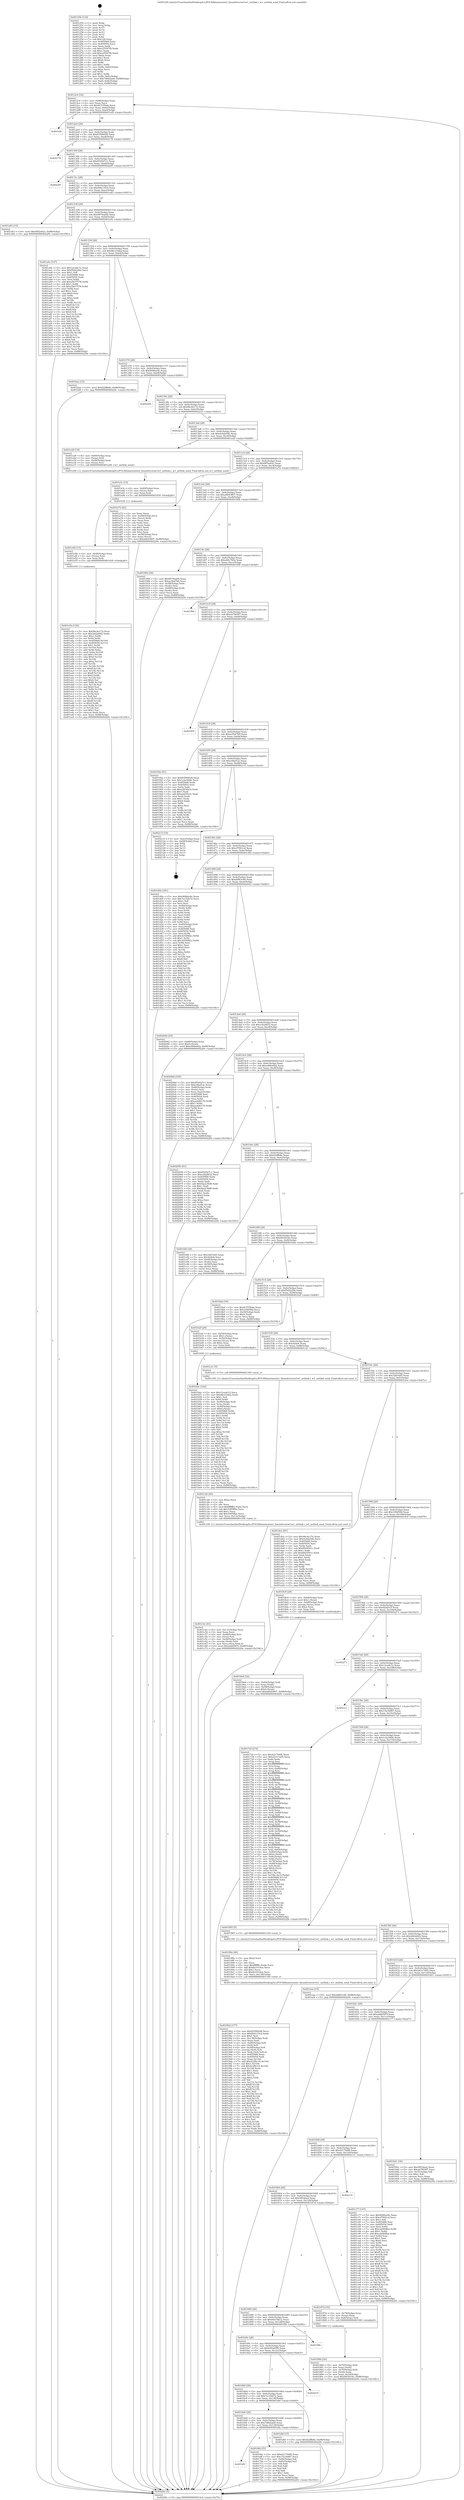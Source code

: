 digraph "0x401250" {
  label = "0x401250 (/mnt/c/Users/mathe/Desktop/tcc/POCII/binaries/extr_linuxdriversw1w1_netlink.c_w1_netlink_send_Final-ollvm.out::main(0))"
  labelloc = "t"
  node[shape=record]

  Entry [label="",width=0.3,height=0.3,shape=circle,fillcolor=black,style=filled]
  "0x4012c4" [label="{
     0x4012c4 [32]\l
     | [instrs]\l
     &nbsp;&nbsp;0x4012c4 \<+6\>: mov -0x88(%rbp),%eax\l
     &nbsp;&nbsp;0x4012ca \<+2\>: mov %eax,%ecx\l
     &nbsp;&nbsp;0x4012cc \<+6\>: sub $0x81535bda,%ecx\l
     &nbsp;&nbsp;0x4012d2 \<+6\>: mov %eax,-0x9c(%rbp)\l
     &nbsp;&nbsp;0x4012d8 \<+6\>: mov %ecx,-0xa0(%rbp)\l
     &nbsp;&nbsp;0x4012de \<+6\>: je 0000000000401ef9 \<main+0xca9\>\l
  }"]
  "0x401ef9" [label="{
     0x401ef9\l
  }", style=dashed]
  "0x4012e4" [label="{
     0x4012e4 [28]\l
     | [instrs]\l
     &nbsp;&nbsp;0x4012e4 \<+5\>: jmp 00000000004012e9 \<main+0x99\>\l
     &nbsp;&nbsp;0x4012e9 \<+6\>: mov -0x9c(%rbp),%eax\l
     &nbsp;&nbsp;0x4012ef \<+5\>: sub $0x83590028,%eax\l
     &nbsp;&nbsp;0x4012f4 \<+6\>: mov %eax,-0xa4(%rbp)\l
     &nbsp;&nbsp;0x4012fa \<+6\>: je 0000000000402176 \<main+0xf26\>\l
  }"]
  Exit [label="",width=0.3,height=0.3,shape=circle,fillcolor=black,style=filled,peripheries=2]
  "0x402176" [label="{
     0x402176\l
  }", style=dashed]
  "0x401300" [label="{
     0x401300 [28]\l
     | [instrs]\l
     &nbsp;&nbsp;0x401300 \<+5\>: jmp 0000000000401305 \<main+0xb5\>\l
     &nbsp;&nbsp;0x401305 \<+6\>: mov -0x9c(%rbp),%eax\l
     &nbsp;&nbsp;0x40130b \<+5\>: sub $0x852927c1,%eax\l
     &nbsp;&nbsp;0x401310 \<+6\>: mov %eax,-0xa8(%rbp)\l
     &nbsp;&nbsp;0x401316 \<+6\>: je 0000000000402287 \<main+0x1037\>\l
  }"]
  "0x401e5a" [label="{
     0x401e5a [144]\l
     | [instrs]\l
     &nbsp;&nbsp;0x401e5a \<+5\>: mov $0x9bc4e17e,%ecx\l
     &nbsp;&nbsp;0x401e5f \<+5\>: mov $0x20d2d4f2,%edx\l
     &nbsp;&nbsp;0x401e64 \<+3\>: mov $0x1,%r8b\l
     &nbsp;&nbsp;0x401e67 \<+3\>: xor %r9d,%r9d\l
     &nbsp;&nbsp;0x401e6a \<+8\>: mov 0x405068,%r10d\l
     &nbsp;&nbsp;0x401e72 \<+8\>: mov 0x405054,%r11d\l
     &nbsp;&nbsp;0x401e7a \<+4\>: sub $0x1,%r9d\l
     &nbsp;&nbsp;0x401e7e \<+3\>: mov %r10d,%ebx\l
     &nbsp;&nbsp;0x401e81 \<+3\>: add %r9d,%ebx\l
     &nbsp;&nbsp;0x401e84 \<+4\>: imul %ebx,%r10d\l
     &nbsp;&nbsp;0x401e88 \<+4\>: and $0x1,%r10d\l
     &nbsp;&nbsp;0x401e8c \<+4\>: cmp $0x0,%r10d\l
     &nbsp;&nbsp;0x401e90 \<+4\>: sete %r14b\l
     &nbsp;&nbsp;0x401e94 \<+4\>: cmp $0xa,%r11d\l
     &nbsp;&nbsp;0x401e98 \<+4\>: setl %r15b\l
     &nbsp;&nbsp;0x401e9c \<+3\>: mov %r14b,%r12b\l
     &nbsp;&nbsp;0x401e9f \<+4\>: xor $0xff,%r12b\l
     &nbsp;&nbsp;0x401ea3 \<+3\>: mov %r15b,%r13b\l
     &nbsp;&nbsp;0x401ea6 \<+4\>: xor $0xff,%r13b\l
     &nbsp;&nbsp;0x401eaa \<+4\>: xor $0x0,%r8b\l
     &nbsp;&nbsp;0x401eae \<+3\>: mov %r12b,%al\l
     &nbsp;&nbsp;0x401eb1 \<+2\>: and $0x0,%al\l
     &nbsp;&nbsp;0x401eb3 \<+3\>: and %r8b,%r14b\l
     &nbsp;&nbsp;0x401eb6 \<+3\>: mov %r13b,%sil\l
     &nbsp;&nbsp;0x401eb9 \<+4\>: and $0x0,%sil\l
     &nbsp;&nbsp;0x401ebd \<+3\>: and %r8b,%r15b\l
     &nbsp;&nbsp;0x401ec0 \<+3\>: or %r14b,%al\l
     &nbsp;&nbsp;0x401ec3 \<+3\>: or %r15b,%sil\l
     &nbsp;&nbsp;0x401ec6 \<+3\>: xor %sil,%al\l
     &nbsp;&nbsp;0x401ec9 \<+3\>: or %r13b,%r12b\l
     &nbsp;&nbsp;0x401ecc \<+4\>: xor $0xff,%r12b\l
     &nbsp;&nbsp;0x401ed0 \<+4\>: or $0x0,%r8b\l
     &nbsp;&nbsp;0x401ed4 \<+3\>: and %r8b,%r12b\l
     &nbsp;&nbsp;0x401ed7 \<+3\>: or %r12b,%al\l
     &nbsp;&nbsp;0x401eda \<+2\>: test $0x1,%al\l
     &nbsp;&nbsp;0x401edc \<+3\>: cmovne %edx,%ecx\l
     &nbsp;&nbsp;0x401edf \<+6\>: mov %ecx,-0x88(%rbp)\l
     &nbsp;&nbsp;0x401ee5 \<+5\>: jmp 000000000040229c \<main+0x104c\>\l
  }"]
  "0x402287" [label="{
     0x402287\l
  }", style=dashed]
  "0x40131c" [label="{
     0x40131c [28]\l
     | [instrs]\l
     &nbsp;&nbsp;0x40131c \<+5\>: jmp 0000000000401321 \<main+0xd1\>\l
     &nbsp;&nbsp;0x401321 \<+6\>: mov -0x9c(%rbp),%eax\l
     &nbsp;&nbsp;0x401327 \<+5\>: sub $0x894135cd,%eax\l
     &nbsp;&nbsp;0x40132c \<+6\>: mov %eax,-0xac(%rbp)\l
     &nbsp;&nbsp;0x401332 \<+6\>: je 0000000000401a63 \<main+0x813\>\l
  }"]
  "0x401e4b" [label="{
     0x401e4b [15]\l
     | [instrs]\l
     &nbsp;&nbsp;0x401e4b \<+4\>: mov -0x48(%rbp),%rax\l
     &nbsp;&nbsp;0x401e4f \<+3\>: mov (%rax),%rax\l
     &nbsp;&nbsp;0x401e52 \<+3\>: mov %rax,%rdi\l
     &nbsp;&nbsp;0x401e55 \<+5\>: call 0000000000401030 \<free@plt\>\l
     | [calls]\l
     &nbsp;&nbsp;0x401030 \{1\} (unknown)\l
  }"]
  "0x401a63" [label="{
     0x401a63 [15]\l
     | [instrs]\l
     &nbsp;&nbsp;0x401a63 \<+10\>: movl $0x9f52e62c,-0x88(%rbp)\l
     &nbsp;&nbsp;0x401a6d \<+5\>: jmp 000000000040229c \<main+0x104c\>\l
  }"]
  "0x401338" [label="{
     0x401338 [28]\l
     | [instrs]\l
     &nbsp;&nbsp;0x401338 \<+5\>: jmp 000000000040133d \<main+0xed\>\l
     &nbsp;&nbsp;0x40133d \<+6\>: mov -0x9c(%rbp),%eax\l
     &nbsp;&nbsp;0x401343 \<+5\>: sub $0x8970aa06,%eax\l
     &nbsp;&nbsp;0x401348 \<+6\>: mov %eax,-0xb0(%rbp)\l
     &nbsp;&nbsp;0x40134e \<+6\>: je 0000000000401a9c \<main+0x84c\>\l
  }"]
  "0x401e3c" [label="{
     0x401e3c [15]\l
     | [instrs]\l
     &nbsp;&nbsp;0x401e3c \<+4\>: mov -0x60(%rbp),%rax\l
     &nbsp;&nbsp;0x401e40 \<+3\>: mov (%rax),%rax\l
     &nbsp;&nbsp;0x401e43 \<+3\>: mov %rax,%rdi\l
     &nbsp;&nbsp;0x401e46 \<+5\>: call 0000000000401030 \<free@plt\>\l
     | [calls]\l
     &nbsp;&nbsp;0x401030 \{1\} (unknown)\l
  }"]
  "0x401a9c" [label="{
     0x401a9c [147]\l
     | [instrs]\l
     &nbsp;&nbsp;0x401a9c \<+5\>: mov $0x12cedc12,%eax\l
     &nbsp;&nbsp;0x401aa1 \<+5\>: mov $0xf5d2229e,%ecx\l
     &nbsp;&nbsp;0x401aa6 \<+2\>: mov $0x1,%dl\l
     &nbsp;&nbsp;0x401aa8 \<+7\>: mov 0x405068,%esi\l
     &nbsp;&nbsp;0x401aaf \<+7\>: mov 0x405054,%edi\l
     &nbsp;&nbsp;0x401ab6 \<+3\>: mov %esi,%r8d\l
     &nbsp;&nbsp;0x401ab9 \<+7\>: add $0xa5b37578,%r8d\l
     &nbsp;&nbsp;0x401ac0 \<+4\>: sub $0x1,%r8d\l
     &nbsp;&nbsp;0x401ac4 \<+7\>: sub $0xa5b37578,%r8d\l
     &nbsp;&nbsp;0x401acb \<+4\>: imul %r8d,%esi\l
     &nbsp;&nbsp;0x401acf \<+3\>: and $0x1,%esi\l
     &nbsp;&nbsp;0x401ad2 \<+3\>: cmp $0x0,%esi\l
     &nbsp;&nbsp;0x401ad5 \<+4\>: sete %r9b\l
     &nbsp;&nbsp;0x401ad9 \<+3\>: cmp $0xa,%edi\l
     &nbsp;&nbsp;0x401adc \<+4\>: setl %r10b\l
     &nbsp;&nbsp;0x401ae0 \<+3\>: mov %r9b,%r11b\l
     &nbsp;&nbsp;0x401ae3 \<+4\>: xor $0xff,%r11b\l
     &nbsp;&nbsp;0x401ae7 \<+3\>: mov %r10b,%bl\l
     &nbsp;&nbsp;0x401aea \<+3\>: xor $0xff,%bl\l
     &nbsp;&nbsp;0x401aed \<+3\>: xor $0x0,%dl\l
     &nbsp;&nbsp;0x401af0 \<+3\>: mov %r11b,%r14b\l
     &nbsp;&nbsp;0x401af3 \<+4\>: and $0x0,%r14b\l
     &nbsp;&nbsp;0x401af7 \<+3\>: and %dl,%r9b\l
     &nbsp;&nbsp;0x401afa \<+3\>: mov %bl,%r15b\l
     &nbsp;&nbsp;0x401afd \<+4\>: and $0x0,%r15b\l
     &nbsp;&nbsp;0x401b01 \<+3\>: and %dl,%r10b\l
     &nbsp;&nbsp;0x401b04 \<+3\>: or %r9b,%r14b\l
     &nbsp;&nbsp;0x401b07 \<+3\>: or %r10b,%r15b\l
     &nbsp;&nbsp;0x401b0a \<+3\>: xor %r15b,%r14b\l
     &nbsp;&nbsp;0x401b0d \<+3\>: or %bl,%r11b\l
     &nbsp;&nbsp;0x401b10 \<+4\>: xor $0xff,%r11b\l
     &nbsp;&nbsp;0x401b14 \<+3\>: or $0x0,%dl\l
     &nbsp;&nbsp;0x401b17 \<+3\>: and %dl,%r11b\l
     &nbsp;&nbsp;0x401b1a \<+3\>: or %r11b,%r14b\l
     &nbsp;&nbsp;0x401b1d \<+4\>: test $0x1,%r14b\l
     &nbsp;&nbsp;0x401b21 \<+3\>: cmovne %ecx,%eax\l
     &nbsp;&nbsp;0x401b24 \<+6\>: mov %eax,-0x88(%rbp)\l
     &nbsp;&nbsp;0x401b2a \<+5\>: jmp 000000000040229c \<main+0x104c\>\l
  }"]
  "0x401354" [label="{
     0x401354 [28]\l
     | [instrs]\l
     &nbsp;&nbsp;0x401354 \<+5\>: jmp 0000000000401359 \<main+0x109\>\l
     &nbsp;&nbsp;0x401359 \<+6\>: mov -0x9c(%rbp),%eax\l
     &nbsp;&nbsp;0x40135f \<+5\>: sub $0x8bc21bb2,%eax\l
     &nbsp;&nbsp;0x401364 \<+6\>: mov %eax,-0xb4(%rbp)\l
     &nbsp;&nbsp;0x40136a \<+6\>: je 0000000000401bee \<main+0x99e\>\l
  }"]
  "0x401c4e" [label="{
     0x401c4e [41]\l
     | [instrs]\l
     &nbsp;&nbsp;0x401c4e \<+6\>: mov -0x13c(%rbp),%ecx\l
     &nbsp;&nbsp;0x401c54 \<+3\>: imul %eax,%ecx\l
     &nbsp;&nbsp;0x401c57 \<+4\>: mov -0x48(%rbp),%rsi\l
     &nbsp;&nbsp;0x401c5b \<+3\>: mov (%rsi),%rsi\l
     &nbsp;&nbsp;0x401c5e \<+4\>: mov -0x40(%rbp),%rdi\l
     &nbsp;&nbsp;0x401c62 \<+3\>: movslq (%rdi),%rdi\l
     &nbsp;&nbsp;0x401c65 \<+3\>: mov %ecx,(%rsi,%rdi,4)\l
     &nbsp;&nbsp;0x401c68 \<+10\>: movl $0x2ddd587f,-0x88(%rbp)\l
     &nbsp;&nbsp;0x401c72 \<+5\>: jmp 000000000040229c \<main+0x104c\>\l
  }"]
  "0x401bee" [label="{
     0x401bee [15]\l
     | [instrs]\l
     &nbsp;&nbsp;0x401bee \<+10\>: movl $0xf22ffb8e,-0x88(%rbp)\l
     &nbsp;&nbsp;0x401bf8 \<+5\>: jmp 000000000040229c \<main+0x104c\>\l
  }"]
  "0x401370" [label="{
     0x401370 [28]\l
     | [instrs]\l
     &nbsp;&nbsp;0x401370 \<+5\>: jmp 0000000000401375 \<main+0x125\>\l
     &nbsp;&nbsp;0x401375 \<+6\>: mov -0x9c(%rbp),%eax\l
     &nbsp;&nbsp;0x40137b \<+5\>: sub $0x9096ac8c,%eax\l
     &nbsp;&nbsp;0x401380 \<+6\>: mov %eax,-0xb8(%rbp)\l
     &nbsp;&nbsp;0x401386 \<+6\>: je 0000000000402209 \<main+0xfb9\>\l
  }"]
  "0x401c26" [label="{
     0x401c26 [40]\l
     | [instrs]\l
     &nbsp;&nbsp;0x401c26 \<+5\>: mov $0x2,%ecx\l
     &nbsp;&nbsp;0x401c2b \<+1\>: cltd\l
     &nbsp;&nbsp;0x401c2c \<+2\>: idiv %ecx\l
     &nbsp;&nbsp;0x401c2e \<+6\>: imul $0xfffffffe,%edx,%ecx\l
     &nbsp;&nbsp;0x401c34 \<+6\>: sub $0x5385ff2e,%ecx\l
     &nbsp;&nbsp;0x401c3a \<+3\>: add $0x1,%ecx\l
     &nbsp;&nbsp;0x401c3d \<+6\>: add $0x5385ff2e,%ecx\l
     &nbsp;&nbsp;0x401c43 \<+6\>: mov %ecx,-0x13c(%rbp)\l
     &nbsp;&nbsp;0x401c49 \<+5\>: call 0000000000401160 \<next_i\>\l
     | [calls]\l
     &nbsp;&nbsp;0x401160 \{1\} (/mnt/c/Users/mathe/Desktop/tcc/POCII/binaries/extr_linuxdriversw1w1_netlink.c_w1_netlink_send_Final-ollvm.out::next_i)\l
  }"]
  "0x402209" [label="{
     0x402209\l
  }", style=dashed]
  "0x40138c" [label="{
     0x40138c [28]\l
     | [instrs]\l
     &nbsp;&nbsp;0x40138c \<+5\>: jmp 0000000000401391 \<main+0x141\>\l
     &nbsp;&nbsp;0x401391 \<+6\>: mov -0x9c(%rbp),%eax\l
     &nbsp;&nbsp;0x401397 \<+5\>: sub $0x9bc4e17e,%eax\l
     &nbsp;&nbsp;0x40139c \<+6\>: mov %eax,-0xbc(%rbp)\l
     &nbsp;&nbsp;0x4013a2 \<+6\>: je 0000000000402233 \<main+0xfe3\>\l
  }"]
  "0x401b4c" [label="{
     0x401b4c [162]\l
     | [instrs]\l
     &nbsp;&nbsp;0x401b4c \<+5\>: mov $0x12cedc12,%ecx\l
     &nbsp;&nbsp;0x401b51 \<+5\>: mov $0x8bc21bb2,%edx\l
     &nbsp;&nbsp;0x401b56 \<+3\>: mov $0x1,%sil\l
     &nbsp;&nbsp;0x401b59 \<+3\>: xor %r8d,%r8d\l
     &nbsp;&nbsp;0x401b5c \<+4\>: mov -0x48(%rbp),%rdi\l
     &nbsp;&nbsp;0x401b60 \<+3\>: mov %rax,(%rdi)\l
     &nbsp;&nbsp;0x401b63 \<+4\>: mov -0x40(%rbp),%rax\l
     &nbsp;&nbsp;0x401b67 \<+6\>: movl $0x0,(%rax)\l
     &nbsp;&nbsp;0x401b6d \<+8\>: mov 0x405068,%r9d\l
     &nbsp;&nbsp;0x401b75 \<+8\>: mov 0x405054,%r10d\l
     &nbsp;&nbsp;0x401b7d \<+4\>: sub $0x1,%r8d\l
     &nbsp;&nbsp;0x401b81 \<+3\>: mov %r9d,%r11d\l
     &nbsp;&nbsp;0x401b84 \<+3\>: add %r8d,%r11d\l
     &nbsp;&nbsp;0x401b87 \<+4\>: imul %r11d,%r9d\l
     &nbsp;&nbsp;0x401b8b \<+4\>: and $0x1,%r9d\l
     &nbsp;&nbsp;0x401b8f \<+4\>: cmp $0x0,%r9d\l
     &nbsp;&nbsp;0x401b93 \<+3\>: sete %bl\l
     &nbsp;&nbsp;0x401b96 \<+4\>: cmp $0xa,%r10d\l
     &nbsp;&nbsp;0x401b9a \<+4\>: setl %r14b\l
     &nbsp;&nbsp;0x401b9e \<+3\>: mov %bl,%r15b\l
     &nbsp;&nbsp;0x401ba1 \<+4\>: xor $0xff,%r15b\l
     &nbsp;&nbsp;0x401ba5 \<+3\>: mov %r14b,%r12b\l
     &nbsp;&nbsp;0x401ba8 \<+4\>: xor $0xff,%r12b\l
     &nbsp;&nbsp;0x401bac \<+4\>: xor $0x1,%sil\l
     &nbsp;&nbsp;0x401bb0 \<+3\>: mov %r15b,%r13b\l
     &nbsp;&nbsp;0x401bb3 \<+4\>: and $0xff,%r13b\l
     &nbsp;&nbsp;0x401bb7 \<+3\>: and %sil,%bl\l
     &nbsp;&nbsp;0x401bba \<+3\>: mov %r12b,%al\l
     &nbsp;&nbsp;0x401bbd \<+2\>: and $0xff,%al\l
     &nbsp;&nbsp;0x401bbf \<+3\>: and %sil,%r14b\l
     &nbsp;&nbsp;0x401bc2 \<+3\>: or %bl,%r13b\l
     &nbsp;&nbsp;0x401bc5 \<+3\>: or %r14b,%al\l
     &nbsp;&nbsp;0x401bc8 \<+3\>: xor %al,%r13b\l
     &nbsp;&nbsp;0x401bcb \<+3\>: or %r12b,%r15b\l
     &nbsp;&nbsp;0x401bce \<+4\>: xor $0xff,%r15b\l
     &nbsp;&nbsp;0x401bd2 \<+4\>: or $0x1,%sil\l
     &nbsp;&nbsp;0x401bd6 \<+3\>: and %sil,%r15b\l
     &nbsp;&nbsp;0x401bd9 \<+3\>: or %r15b,%r13b\l
     &nbsp;&nbsp;0x401bdc \<+4\>: test $0x1,%r13b\l
     &nbsp;&nbsp;0x401be0 \<+3\>: cmovne %edx,%ecx\l
     &nbsp;&nbsp;0x401be3 \<+6\>: mov %ecx,-0x88(%rbp)\l
     &nbsp;&nbsp;0x401be9 \<+5\>: jmp 000000000040229c \<main+0x104c\>\l
  }"]
  "0x402233" [label="{
     0x402233\l
  }", style=dashed]
  "0x4013a8" [label="{
     0x4013a8 [28]\l
     | [instrs]\l
     &nbsp;&nbsp;0x4013a8 \<+5\>: jmp 00000000004013ad \<main+0x15d\>\l
     &nbsp;&nbsp;0x4013ad \<+6\>: mov -0x9c(%rbp),%eax\l
     &nbsp;&nbsp;0x4013b3 \<+5\>: sub $0x9c0da54b,%eax\l
     &nbsp;&nbsp;0x4013b8 \<+6\>: mov %eax,-0xc0(%rbp)\l
     &nbsp;&nbsp;0x4013be \<+6\>: je 0000000000401e29 \<main+0xbd9\>\l
  }"]
  "0x4019b2" [label="{
     0x4019b2 [177]\l
     | [instrs]\l
     &nbsp;&nbsp;0x4019b2 \<+5\>: mov $0x83590028,%ecx\l
     &nbsp;&nbsp;0x4019b7 \<+5\>: mov $0x894135cd,%edx\l
     &nbsp;&nbsp;0x4019bc \<+3\>: mov $0x1,%sil\l
     &nbsp;&nbsp;0x4019bf \<+6\>: mov -0x138(%rbp),%edi\l
     &nbsp;&nbsp;0x4019c5 \<+3\>: imul %eax,%edi\l
     &nbsp;&nbsp;0x4019c8 \<+4\>: mov -0x60(%rbp),%r8\l
     &nbsp;&nbsp;0x4019cc \<+3\>: mov (%r8),%r8\l
     &nbsp;&nbsp;0x4019cf \<+4\>: mov -0x58(%rbp),%r9\l
     &nbsp;&nbsp;0x4019d3 \<+3\>: movslq (%r9),%r9\l
     &nbsp;&nbsp;0x4019d6 \<+4\>: mov %edi,(%r8,%r9,4)\l
     &nbsp;&nbsp;0x4019da \<+7\>: mov 0x405068,%eax\l
     &nbsp;&nbsp;0x4019e1 \<+7\>: mov 0x405054,%edi\l
     &nbsp;&nbsp;0x4019e8 \<+3\>: mov %eax,%r10d\l
     &nbsp;&nbsp;0x4019eb \<+7\>: add $0x4c2fbc19,%r10d\l
     &nbsp;&nbsp;0x4019f2 \<+4\>: sub $0x1,%r10d\l
     &nbsp;&nbsp;0x4019f6 \<+7\>: sub $0x4c2fbc19,%r10d\l
     &nbsp;&nbsp;0x4019fd \<+4\>: imul %r10d,%eax\l
     &nbsp;&nbsp;0x401a01 \<+3\>: and $0x1,%eax\l
     &nbsp;&nbsp;0x401a04 \<+3\>: cmp $0x0,%eax\l
     &nbsp;&nbsp;0x401a07 \<+4\>: sete %r11b\l
     &nbsp;&nbsp;0x401a0b \<+3\>: cmp $0xa,%edi\l
     &nbsp;&nbsp;0x401a0e \<+3\>: setl %bl\l
     &nbsp;&nbsp;0x401a11 \<+3\>: mov %r11b,%r14b\l
     &nbsp;&nbsp;0x401a14 \<+4\>: xor $0xff,%r14b\l
     &nbsp;&nbsp;0x401a18 \<+3\>: mov %bl,%r15b\l
     &nbsp;&nbsp;0x401a1b \<+4\>: xor $0xff,%r15b\l
     &nbsp;&nbsp;0x401a1f \<+4\>: xor $0x1,%sil\l
     &nbsp;&nbsp;0x401a23 \<+3\>: mov %r14b,%r12b\l
     &nbsp;&nbsp;0x401a26 \<+4\>: and $0xff,%r12b\l
     &nbsp;&nbsp;0x401a2a \<+3\>: and %sil,%r11b\l
     &nbsp;&nbsp;0x401a2d \<+3\>: mov %r15b,%r13b\l
     &nbsp;&nbsp;0x401a30 \<+4\>: and $0xff,%r13b\l
     &nbsp;&nbsp;0x401a34 \<+3\>: and %sil,%bl\l
     &nbsp;&nbsp;0x401a37 \<+3\>: or %r11b,%r12b\l
     &nbsp;&nbsp;0x401a3a \<+3\>: or %bl,%r13b\l
     &nbsp;&nbsp;0x401a3d \<+3\>: xor %r13b,%r12b\l
     &nbsp;&nbsp;0x401a40 \<+3\>: or %r15b,%r14b\l
     &nbsp;&nbsp;0x401a43 \<+4\>: xor $0xff,%r14b\l
     &nbsp;&nbsp;0x401a47 \<+4\>: or $0x1,%sil\l
     &nbsp;&nbsp;0x401a4b \<+3\>: and %sil,%r14b\l
     &nbsp;&nbsp;0x401a4e \<+3\>: or %r14b,%r12b\l
     &nbsp;&nbsp;0x401a51 \<+4\>: test $0x1,%r12b\l
     &nbsp;&nbsp;0x401a55 \<+3\>: cmovne %edx,%ecx\l
     &nbsp;&nbsp;0x401a58 \<+6\>: mov %ecx,-0x88(%rbp)\l
     &nbsp;&nbsp;0x401a5e \<+5\>: jmp 000000000040229c \<main+0x104c\>\l
  }"]
  "0x401e29" [label="{
     0x401e29 [19]\l
     | [instrs]\l
     &nbsp;&nbsp;0x401e29 \<+4\>: mov -0x60(%rbp),%rax\l
     &nbsp;&nbsp;0x401e2d \<+3\>: mov (%rax),%rdi\l
     &nbsp;&nbsp;0x401e30 \<+4\>: mov -0x48(%rbp),%rax\l
     &nbsp;&nbsp;0x401e34 \<+3\>: mov (%rax),%rsi\l
     &nbsp;&nbsp;0x401e37 \<+5\>: call 0000000000401240 \<w1_netlink_send\>\l
     | [calls]\l
     &nbsp;&nbsp;0x401240 \{1\} (/mnt/c/Users/mathe/Desktop/tcc/POCII/binaries/extr_linuxdriversw1w1_netlink.c_w1_netlink_send_Final-ollvm.out::w1_netlink_send)\l
  }"]
  "0x4013c4" [label="{
     0x4013c4 [28]\l
     | [instrs]\l
     &nbsp;&nbsp;0x4013c4 \<+5\>: jmp 00000000004013c9 \<main+0x179\>\l
     &nbsp;&nbsp;0x4013c9 \<+6\>: mov -0x9c(%rbp),%eax\l
     &nbsp;&nbsp;0x4013cf \<+5\>: sub $0x9f52e62c,%eax\l
     &nbsp;&nbsp;0x4013d4 \<+6\>: mov %eax,-0xc4(%rbp)\l
     &nbsp;&nbsp;0x4013da \<+6\>: je 0000000000401a72 \<main+0x822\>\l
  }"]
  "0x40198a" [label="{
     0x40198a [40]\l
     | [instrs]\l
     &nbsp;&nbsp;0x40198a \<+5\>: mov $0x2,%ecx\l
     &nbsp;&nbsp;0x40198f \<+1\>: cltd\l
     &nbsp;&nbsp;0x401990 \<+2\>: idiv %ecx\l
     &nbsp;&nbsp;0x401992 \<+6\>: imul $0xfffffffe,%edx,%ecx\l
     &nbsp;&nbsp;0x401998 \<+6\>: add $0x8e1014ea,%ecx\l
     &nbsp;&nbsp;0x40199e \<+3\>: add $0x1,%ecx\l
     &nbsp;&nbsp;0x4019a1 \<+6\>: sub $0x8e1014ea,%ecx\l
     &nbsp;&nbsp;0x4019a7 \<+6\>: mov %ecx,-0x138(%rbp)\l
     &nbsp;&nbsp;0x4019ad \<+5\>: call 0000000000401160 \<next_i\>\l
     | [calls]\l
     &nbsp;&nbsp;0x401160 \{1\} (/mnt/c/Users/mathe/Desktop/tcc/POCII/binaries/extr_linuxdriversw1w1_netlink.c_w1_netlink_send_Final-ollvm.out::next_i)\l
  }"]
  "0x401a72" [label="{
     0x401a72 [42]\l
     | [instrs]\l
     &nbsp;&nbsp;0x401a72 \<+2\>: xor %eax,%eax\l
     &nbsp;&nbsp;0x401a74 \<+4\>: mov -0x58(%rbp),%rcx\l
     &nbsp;&nbsp;0x401a78 \<+2\>: mov (%rcx),%edx\l
     &nbsp;&nbsp;0x401a7a \<+2\>: mov %eax,%esi\l
     &nbsp;&nbsp;0x401a7c \<+2\>: sub %edx,%esi\l
     &nbsp;&nbsp;0x401a7e \<+2\>: mov %eax,%edx\l
     &nbsp;&nbsp;0x401a80 \<+3\>: sub $0x1,%edx\l
     &nbsp;&nbsp;0x401a83 \<+2\>: add %edx,%esi\l
     &nbsp;&nbsp;0x401a85 \<+2\>: sub %esi,%eax\l
     &nbsp;&nbsp;0x401a87 \<+4\>: mov -0x58(%rbp),%rcx\l
     &nbsp;&nbsp;0x401a8b \<+2\>: mov %eax,(%rcx)\l
     &nbsp;&nbsp;0x401a8d \<+10\>: movl $0xa6b43807,-0x88(%rbp)\l
     &nbsp;&nbsp;0x401a97 \<+5\>: jmp 000000000040229c \<main+0x104c\>\l
  }"]
  "0x4013e0" [label="{
     0x4013e0 [28]\l
     | [instrs]\l
     &nbsp;&nbsp;0x4013e0 \<+5\>: jmp 00000000004013e5 \<main+0x195\>\l
     &nbsp;&nbsp;0x4013e5 \<+6\>: mov -0x9c(%rbp),%eax\l
     &nbsp;&nbsp;0x4013eb \<+5\>: sub $0xa6b43807,%eax\l
     &nbsp;&nbsp;0x4013f0 \<+6\>: mov %eax,-0xc8(%rbp)\l
     &nbsp;&nbsp;0x4013f6 \<+6\>: je 0000000000401906 \<main+0x6b6\>\l
  }"]
  "0x4018e6" [label="{
     0x4018e6 [32]\l
     | [instrs]\l
     &nbsp;&nbsp;0x4018e6 \<+4\>: mov -0x60(%rbp),%rdi\l
     &nbsp;&nbsp;0x4018ea \<+3\>: mov %rax,(%rdi)\l
     &nbsp;&nbsp;0x4018ed \<+4\>: mov -0x58(%rbp),%rax\l
     &nbsp;&nbsp;0x4018f1 \<+6\>: movl $0x0,(%rax)\l
     &nbsp;&nbsp;0x4018f7 \<+10\>: movl $0xa6b43807,-0x88(%rbp)\l
     &nbsp;&nbsp;0x401901 \<+5\>: jmp 000000000040229c \<main+0x104c\>\l
  }"]
  "0x401906" [label="{
     0x401906 [36]\l
     | [instrs]\l
     &nbsp;&nbsp;0x401906 \<+5\>: mov $0x8970aa06,%eax\l
     &nbsp;&nbsp;0x40190b \<+5\>: mov $0xac5b47b9,%ecx\l
     &nbsp;&nbsp;0x401910 \<+4\>: mov -0x58(%rbp),%rdx\l
     &nbsp;&nbsp;0x401914 \<+2\>: mov (%rdx),%esi\l
     &nbsp;&nbsp;0x401916 \<+4\>: mov -0x68(%rbp),%rdx\l
     &nbsp;&nbsp;0x40191a \<+2\>: cmp (%rdx),%esi\l
     &nbsp;&nbsp;0x40191c \<+3\>: cmovl %ecx,%eax\l
     &nbsp;&nbsp;0x40191f \<+6\>: mov %eax,-0x88(%rbp)\l
     &nbsp;&nbsp;0x401925 \<+5\>: jmp 000000000040229c \<main+0x104c\>\l
  }"]
  "0x4013fc" [label="{
     0x4013fc [28]\l
     | [instrs]\l
     &nbsp;&nbsp;0x4013fc \<+5\>: jmp 0000000000401401 \<main+0x1b1\>\l
     &nbsp;&nbsp;0x401401 \<+6\>: mov -0x9c(%rbp),%eax\l
     &nbsp;&nbsp;0x401407 \<+5\>: sub $0xa94c7b0a,%eax\l
     &nbsp;&nbsp;0x40140c \<+6\>: mov %eax,-0xcc(%rbp)\l
     &nbsp;&nbsp;0x401412 \<+6\>: je 0000000000401f08 \<main+0xcb8\>\l
  }"]
  "0x40188d" [label="{
     0x40188d [30]\l
     | [instrs]\l
     &nbsp;&nbsp;0x40188d \<+4\>: mov -0x70(%rbp),%rdi\l
     &nbsp;&nbsp;0x401891 \<+2\>: mov %eax,(%rdi)\l
     &nbsp;&nbsp;0x401893 \<+4\>: mov -0x70(%rbp),%rdi\l
     &nbsp;&nbsp;0x401897 \<+2\>: mov (%rdi),%eax\l
     &nbsp;&nbsp;0x401899 \<+3\>: mov %eax,-0x30(%rbp)\l
     &nbsp;&nbsp;0x40189c \<+10\>: movl $0xf403018c,-0x88(%rbp)\l
     &nbsp;&nbsp;0x4018a6 \<+5\>: jmp 000000000040229c \<main+0x104c\>\l
  }"]
  "0x401f08" [label="{
     0x401f08\l
  }", style=dashed]
  "0x401418" [label="{
     0x401418 [28]\l
     | [instrs]\l
     &nbsp;&nbsp;0x401418 \<+5\>: jmp 000000000040141d \<main+0x1cd\>\l
     &nbsp;&nbsp;0x40141d \<+6\>: mov -0x9c(%rbp),%eax\l
     &nbsp;&nbsp;0x401423 \<+5\>: sub $0xab7fd387,%eax\l
     &nbsp;&nbsp;0x401428 \<+6\>: mov %eax,-0xd0(%rbp)\l
     &nbsp;&nbsp;0x40142e \<+6\>: je 000000000040185f \<main+0x60f\>\l
  }"]
  "0x401250" [label="{
     0x401250 [116]\l
     | [instrs]\l
     &nbsp;&nbsp;0x401250 \<+1\>: push %rbp\l
     &nbsp;&nbsp;0x401251 \<+3\>: mov %rsp,%rbp\l
     &nbsp;&nbsp;0x401254 \<+2\>: push %r15\l
     &nbsp;&nbsp;0x401256 \<+2\>: push %r14\l
     &nbsp;&nbsp;0x401258 \<+2\>: push %r13\l
     &nbsp;&nbsp;0x40125a \<+2\>: push %r12\l
     &nbsp;&nbsp;0x40125c \<+1\>: push %rbx\l
     &nbsp;&nbsp;0x40125d \<+7\>: sub $0x128,%rsp\l
     &nbsp;&nbsp;0x401264 \<+7\>: mov 0x405068,%eax\l
     &nbsp;&nbsp;0x40126b \<+7\>: mov 0x405054,%ecx\l
     &nbsp;&nbsp;0x401272 \<+2\>: mov %eax,%edx\l
     &nbsp;&nbsp;0x401274 \<+6\>: sub $0xc25547fb,%edx\l
     &nbsp;&nbsp;0x40127a \<+3\>: sub $0x1,%edx\l
     &nbsp;&nbsp;0x40127d \<+6\>: add $0xc25547fb,%edx\l
     &nbsp;&nbsp;0x401283 \<+3\>: imul %edx,%eax\l
     &nbsp;&nbsp;0x401286 \<+3\>: and $0x1,%eax\l
     &nbsp;&nbsp;0x401289 \<+3\>: cmp $0x0,%eax\l
     &nbsp;&nbsp;0x40128c \<+4\>: sete %r8b\l
     &nbsp;&nbsp;0x401290 \<+4\>: and $0x1,%r8b\l
     &nbsp;&nbsp;0x401294 \<+7\>: mov %r8b,-0x82(%rbp)\l
     &nbsp;&nbsp;0x40129b \<+3\>: cmp $0xa,%ecx\l
     &nbsp;&nbsp;0x40129e \<+4\>: setl %r8b\l
     &nbsp;&nbsp;0x4012a2 \<+4\>: and $0x1,%r8b\l
     &nbsp;&nbsp;0x4012a6 \<+7\>: mov %r8b,-0x81(%rbp)\l
     &nbsp;&nbsp;0x4012ad \<+10\>: movl $0x7d6d2ae8,-0x88(%rbp)\l
     &nbsp;&nbsp;0x4012b7 \<+6\>: mov %edi,-0x8c(%rbp)\l
     &nbsp;&nbsp;0x4012bd \<+7\>: mov %rsi,-0x98(%rbp)\l
  }"]
  "0x40185f" [label="{
     0x40185f\l
  }", style=dashed]
  "0x401434" [label="{
     0x401434 [28]\l
     | [instrs]\l
     &nbsp;&nbsp;0x401434 \<+5\>: jmp 0000000000401439 \<main+0x1e9\>\l
     &nbsp;&nbsp;0x401439 \<+6\>: mov -0x9c(%rbp),%eax\l
     &nbsp;&nbsp;0x40143f \<+5\>: sub $0xac5b47b9,%eax\l
     &nbsp;&nbsp;0x401444 \<+6\>: mov %eax,-0xd4(%rbp)\l
     &nbsp;&nbsp;0x40144a \<+6\>: je 000000000040192a \<main+0x6da\>\l
  }"]
  "0x40229c" [label="{
     0x40229c [5]\l
     | [instrs]\l
     &nbsp;&nbsp;0x40229c \<+5\>: jmp 00000000004012c4 \<main+0x74\>\l
  }"]
  "0x40192a" [label="{
     0x40192a [91]\l
     | [instrs]\l
     &nbsp;&nbsp;0x40192a \<+5\>: mov $0x83590028,%eax\l
     &nbsp;&nbsp;0x40192f \<+5\>: mov $0x1c2e36bb,%ecx\l
     &nbsp;&nbsp;0x401934 \<+7\>: mov 0x405068,%edx\l
     &nbsp;&nbsp;0x40193b \<+7\>: mov 0x405054,%esi\l
     &nbsp;&nbsp;0x401942 \<+2\>: mov %edx,%edi\l
     &nbsp;&nbsp;0x401944 \<+6\>: sub $0xa2650e3c,%edi\l
     &nbsp;&nbsp;0x40194a \<+3\>: sub $0x1,%edi\l
     &nbsp;&nbsp;0x40194d \<+6\>: add $0xa2650e3c,%edi\l
     &nbsp;&nbsp;0x401953 \<+3\>: imul %edi,%edx\l
     &nbsp;&nbsp;0x401956 \<+3\>: and $0x1,%edx\l
     &nbsp;&nbsp;0x401959 \<+3\>: cmp $0x0,%edx\l
     &nbsp;&nbsp;0x40195c \<+4\>: sete %r8b\l
     &nbsp;&nbsp;0x401960 \<+3\>: cmp $0xa,%esi\l
     &nbsp;&nbsp;0x401963 \<+4\>: setl %r9b\l
     &nbsp;&nbsp;0x401967 \<+3\>: mov %r8b,%r10b\l
     &nbsp;&nbsp;0x40196a \<+3\>: and %r9b,%r10b\l
     &nbsp;&nbsp;0x40196d \<+3\>: xor %r9b,%r8b\l
     &nbsp;&nbsp;0x401970 \<+3\>: or %r8b,%r10b\l
     &nbsp;&nbsp;0x401973 \<+4\>: test $0x1,%r10b\l
     &nbsp;&nbsp;0x401977 \<+3\>: cmovne %ecx,%eax\l
     &nbsp;&nbsp;0x40197a \<+6\>: mov %eax,-0x88(%rbp)\l
     &nbsp;&nbsp;0x401980 \<+5\>: jmp 000000000040229c \<main+0x104c\>\l
  }"]
  "0x401450" [label="{
     0x401450 [28]\l
     | [instrs]\l
     &nbsp;&nbsp;0x401450 \<+5\>: jmp 0000000000401455 \<main+0x205\>\l
     &nbsp;&nbsp;0x401455 \<+6\>: mov -0x9c(%rbp),%eax\l
     &nbsp;&nbsp;0x40145b \<+5\>: sub $0xc9daf1ac,%eax\l
     &nbsp;&nbsp;0x401460 \<+6\>: mov %eax,-0xd8(%rbp)\l
     &nbsp;&nbsp;0x401466 \<+6\>: je 000000000040211f \<main+0xecf\>\l
  }"]
  "0x4016f0" [label="{
     0x4016f0\l
  }", style=dashed]
  "0x40211f" [label="{
     0x40211f [18]\l
     | [instrs]\l
     &nbsp;&nbsp;0x40211f \<+3\>: mov -0x2c(%rbp),%eax\l
     &nbsp;&nbsp;0x402122 \<+4\>: lea -0x28(%rbp),%rsp\l
     &nbsp;&nbsp;0x402126 \<+1\>: pop %rbx\l
     &nbsp;&nbsp;0x402127 \<+2\>: pop %r12\l
     &nbsp;&nbsp;0x402129 \<+2\>: pop %r13\l
     &nbsp;&nbsp;0x40212b \<+2\>: pop %r14\l
     &nbsp;&nbsp;0x40212d \<+2\>: pop %r15\l
     &nbsp;&nbsp;0x40212f \<+1\>: pop %rbp\l
     &nbsp;&nbsp;0x402130 \<+1\>: ret\l
  }"]
  "0x40146c" [label="{
     0x40146c [28]\l
     | [instrs]\l
     &nbsp;&nbsp;0x40146c \<+5\>: jmp 0000000000401471 \<main+0x221\>\l
     &nbsp;&nbsp;0x401471 \<+6\>: mov -0x9c(%rbp),%eax\l
     &nbsp;&nbsp;0x401477 \<+5\>: sub $0xcf7801cd,%eax\l
     &nbsp;&nbsp;0x40147c \<+6\>: mov %eax,-0xdc(%rbp)\l
     &nbsp;&nbsp;0x401482 \<+6\>: je 0000000000401d0a \<main+0xaba\>\l
  }"]
  "0x4016fa" [label="{
     0x4016fa [53]\l
     | [instrs]\l
     &nbsp;&nbsp;0x4016fa \<+5\>: mov $0x421704f8,%eax\l
     &nbsp;&nbsp;0x4016ff \<+5\>: mov $0x15a34987,%ecx\l
     &nbsp;&nbsp;0x401704 \<+6\>: mov -0x82(%rbp),%dl\l
     &nbsp;&nbsp;0x40170a \<+7\>: mov -0x81(%rbp),%sil\l
     &nbsp;&nbsp;0x401711 \<+3\>: mov %dl,%dil\l
     &nbsp;&nbsp;0x401714 \<+3\>: and %sil,%dil\l
     &nbsp;&nbsp;0x401717 \<+3\>: xor %sil,%dl\l
     &nbsp;&nbsp;0x40171a \<+3\>: or %dl,%dil\l
     &nbsp;&nbsp;0x40171d \<+4\>: test $0x1,%dil\l
     &nbsp;&nbsp;0x401721 \<+3\>: cmovne %ecx,%eax\l
     &nbsp;&nbsp;0x401724 \<+6\>: mov %eax,-0x88(%rbp)\l
     &nbsp;&nbsp;0x40172a \<+5\>: jmp 000000000040229c \<main+0x104c\>\l
  }"]
  "0x401d0a" [label="{
     0x401d0a [181]\l
     | [instrs]\l
     &nbsp;&nbsp;0x401d0a \<+5\>: mov $0x9096ac8c,%eax\l
     &nbsp;&nbsp;0x401d0f \<+5\>: mov $0x7a152b72,%ecx\l
     &nbsp;&nbsp;0x401d14 \<+2\>: mov $0x1,%dl\l
     &nbsp;&nbsp;0x401d16 \<+2\>: xor %esi,%esi\l
     &nbsp;&nbsp;0x401d18 \<+4\>: mov -0x40(%rbp),%rdi\l
     &nbsp;&nbsp;0x401d1c \<+3\>: mov (%rdi),%r8d\l
     &nbsp;&nbsp;0x401d1f \<+3\>: mov %esi,%r9d\l
     &nbsp;&nbsp;0x401d22 \<+3\>: sub %r8d,%r9d\l
     &nbsp;&nbsp;0x401d25 \<+3\>: mov %esi,%r8d\l
     &nbsp;&nbsp;0x401d28 \<+4\>: sub $0x1,%r8d\l
     &nbsp;&nbsp;0x401d2c \<+3\>: add %r8d,%r9d\l
     &nbsp;&nbsp;0x401d2f \<+3\>: sub %r9d,%esi\l
     &nbsp;&nbsp;0x401d32 \<+4\>: mov -0x40(%rbp),%rdi\l
     &nbsp;&nbsp;0x401d36 \<+2\>: mov %esi,(%rdi)\l
     &nbsp;&nbsp;0x401d38 \<+7\>: mov 0x405068,%esi\l
     &nbsp;&nbsp;0x401d3f \<+8\>: mov 0x405054,%r8d\l
     &nbsp;&nbsp;0x401d47 \<+3\>: mov %esi,%r9d\l
     &nbsp;&nbsp;0x401d4a \<+7\>: add $0x3e54882c,%r9d\l
     &nbsp;&nbsp;0x401d51 \<+4\>: sub $0x1,%r9d\l
     &nbsp;&nbsp;0x401d55 \<+7\>: sub $0x3e54882c,%r9d\l
     &nbsp;&nbsp;0x401d5c \<+4\>: imul %r9d,%esi\l
     &nbsp;&nbsp;0x401d60 \<+3\>: and $0x1,%esi\l
     &nbsp;&nbsp;0x401d63 \<+3\>: cmp $0x0,%esi\l
     &nbsp;&nbsp;0x401d66 \<+4\>: sete %r10b\l
     &nbsp;&nbsp;0x401d6a \<+4\>: cmp $0xa,%r8d\l
     &nbsp;&nbsp;0x401d6e \<+4\>: setl %r11b\l
     &nbsp;&nbsp;0x401d72 \<+3\>: mov %r10b,%bl\l
     &nbsp;&nbsp;0x401d75 \<+3\>: xor $0xff,%bl\l
     &nbsp;&nbsp;0x401d78 \<+3\>: mov %r11b,%r14b\l
     &nbsp;&nbsp;0x401d7b \<+4\>: xor $0xff,%r14b\l
     &nbsp;&nbsp;0x401d7f \<+3\>: xor $0x0,%dl\l
     &nbsp;&nbsp;0x401d82 \<+3\>: mov %bl,%r15b\l
     &nbsp;&nbsp;0x401d85 \<+4\>: and $0x0,%r15b\l
     &nbsp;&nbsp;0x401d89 \<+3\>: and %dl,%r10b\l
     &nbsp;&nbsp;0x401d8c \<+3\>: mov %r14b,%r12b\l
     &nbsp;&nbsp;0x401d8f \<+4\>: and $0x0,%r12b\l
     &nbsp;&nbsp;0x401d93 \<+3\>: and %dl,%r11b\l
     &nbsp;&nbsp;0x401d96 \<+3\>: or %r10b,%r15b\l
     &nbsp;&nbsp;0x401d99 \<+3\>: or %r11b,%r12b\l
     &nbsp;&nbsp;0x401d9c \<+3\>: xor %r12b,%r15b\l
     &nbsp;&nbsp;0x401d9f \<+3\>: or %r14b,%bl\l
     &nbsp;&nbsp;0x401da2 \<+3\>: xor $0xff,%bl\l
     &nbsp;&nbsp;0x401da5 \<+3\>: or $0x0,%dl\l
     &nbsp;&nbsp;0x401da8 \<+2\>: and %dl,%bl\l
     &nbsp;&nbsp;0x401daa \<+3\>: or %bl,%r15b\l
     &nbsp;&nbsp;0x401dad \<+4\>: test $0x1,%r15b\l
     &nbsp;&nbsp;0x401db1 \<+3\>: cmovne %ecx,%eax\l
     &nbsp;&nbsp;0x401db4 \<+6\>: mov %eax,-0x88(%rbp)\l
     &nbsp;&nbsp;0x401dba \<+5\>: jmp 000000000040229c \<main+0x104c\>\l
  }"]
  "0x401488" [label="{
     0x401488 [28]\l
     | [instrs]\l
     &nbsp;&nbsp;0x401488 \<+5\>: jmp 000000000040148d \<main+0x23d\>\l
     &nbsp;&nbsp;0x40148d \<+6\>: mov -0x9c(%rbp),%eax\l
     &nbsp;&nbsp;0x401493 \<+5\>: sub $0xddf63c90,%eax\l
     &nbsp;&nbsp;0x401498 \<+6\>: mov %eax,-0xe0(%rbp)\l
     &nbsp;&nbsp;0x40149e \<+6\>: je 0000000000402042 \<main+0xdf2\>\l
  }"]
  "0x4016d4" [label="{
     0x4016d4 [28]\l
     | [instrs]\l
     &nbsp;&nbsp;0x4016d4 \<+5\>: jmp 00000000004016d9 \<main+0x489\>\l
     &nbsp;&nbsp;0x4016d9 \<+6\>: mov -0x9c(%rbp),%eax\l
     &nbsp;&nbsp;0x4016df \<+5\>: sub $0x7d6d2ae8,%eax\l
     &nbsp;&nbsp;0x4016e4 \<+6\>: mov %eax,-0x134(%rbp)\l
     &nbsp;&nbsp;0x4016ea \<+6\>: je 00000000004016fa \<main+0x4aa\>\l
  }"]
  "0x402042" [label="{
     0x402042 [25]\l
     | [instrs]\l
     &nbsp;&nbsp;0x402042 \<+4\>: mov -0x80(%rbp),%rax\l
     &nbsp;&nbsp;0x402046 \<+6\>: movl $0x0,(%rax)\l
     &nbsp;&nbsp;0x40204c \<+10\>: movl $0xe99be6b2,-0x88(%rbp)\l
     &nbsp;&nbsp;0x402056 \<+5\>: jmp 000000000040229c \<main+0x104c\>\l
  }"]
  "0x4014a4" [label="{
     0x4014a4 [28]\l
     | [instrs]\l
     &nbsp;&nbsp;0x4014a4 \<+5\>: jmp 00000000004014a9 \<main+0x259\>\l
     &nbsp;&nbsp;0x4014a9 \<+6\>: mov -0x9c(%rbp),%eax\l
     &nbsp;&nbsp;0x4014af \<+5\>: sub $0xe3b28f32,%eax\l
     &nbsp;&nbsp;0x4014b4 \<+6\>: mov %eax,-0xe4(%rbp)\l
     &nbsp;&nbsp;0x4014ba \<+6\>: je 00000000004020b6 \<main+0xe66\>\l
  }"]
  "0x401dbf" [label="{
     0x401dbf [15]\l
     | [instrs]\l
     &nbsp;&nbsp;0x401dbf \<+10\>: movl $0xf22ffb8e,-0x88(%rbp)\l
     &nbsp;&nbsp;0x401dc9 \<+5\>: jmp 000000000040229c \<main+0x104c\>\l
  }"]
  "0x4020b6" [label="{
     0x4020b6 [105]\l
     | [instrs]\l
     &nbsp;&nbsp;0x4020b6 \<+5\>: mov $0x852927c1,%eax\l
     &nbsp;&nbsp;0x4020bb \<+5\>: mov $0xc9daf1ac,%ecx\l
     &nbsp;&nbsp;0x4020c0 \<+4\>: mov -0x80(%rbp),%rdx\l
     &nbsp;&nbsp;0x4020c4 \<+2\>: mov (%rdx),%esi\l
     &nbsp;&nbsp;0x4020c6 \<+3\>: mov %esi,-0x2c(%rbp)\l
     &nbsp;&nbsp;0x4020c9 \<+7\>: mov 0x405068,%esi\l
     &nbsp;&nbsp;0x4020d0 \<+7\>: mov 0x405054,%edi\l
     &nbsp;&nbsp;0x4020d7 \<+3\>: mov %esi,%r8d\l
     &nbsp;&nbsp;0x4020da \<+7\>: add $0xaa4d0179,%r8d\l
     &nbsp;&nbsp;0x4020e1 \<+4\>: sub $0x1,%r8d\l
     &nbsp;&nbsp;0x4020e5 \<+7\>: sub $0xaa4d0179,%r8d\l
     &nbsp;&nbsp;0x4020ec \<+4\>: imul %r8d,%esi\l
     &nbsp;&nbsp;0x4020f0 \<+3\>: and $0x1,%esi\l
     &nbsp;&nbsp;0x4020f3 \<+3\>: cmp $0x0,%esi\l
     &nbsp;&nbsp;0x4020f6 \<+4\>: sete %r9b\l
     &nbsp;&nbsp;0x4020fa \<+3\>: cmp $0xa,%edi\l
     &nbsp;&nbsp;0x4020fd \<+4\>: setl %r10b\l
     &nbsp;&nbsp;0x402101 \<+3\>: mov %r9b,%r11b\l
     &nbsp;&nbsp;0x402104 \<+3\>: and %r10b,%r11b\l
     &nbsp;&nbsp;0x402107 \<+3\>: xor %r10b,%r9b\l
     &nbsp;&nbsp;0x40210a \<+3\>: or %r9b,%r11b\l
     &nbsp;&nbsp;0x40210d \<+4\>: test $0x1,%r11b\l
     &nbsp;&nbsp;0x402111 \<+3\>: cmovne %ecx,%eax\l
     &nbsp;&nbsp;0x402114 \<+6\>: mov %eax,-0x88(%rbp)\l
     &nbsp;&nbsp;0x40211a \<+5\>: jmp 000000000040229c \<main+0x104c\>\l
  }"]
  "0x4014c0" [label="{
     0x4014c0 [28]\l
     | [instrs]\l
     &nbsp;&nbsp;0x4014c0 \<+5\>: jmp 00000000004014c5 \<main+0x275\>\l
     &nbsp;&nbsp;0x4014c5 \<+6\>: mov -0x9c(%rbp),%eax\l
     &nbsp;&nbsp;0x4014cb \<+5\>: sub $0xe99be6b2,%eax\l
     &nbsp;&nbsp;0x4014d0 \<+6\>: mov %eax,-0xe8(%rbp)\l
     &nbsp;&nbsp;0x4014d6 \<+6\>: je 000000000040205b \<main+0xe0b\>\l
  }"]
  "0x4016b8" [label="{
     0x4016b8 [28]\l
     | [instrs]\l
     &nbsp;&nbsp;0x4016b8 \<+5\>: jmp 00000000004016bd \<main+0x46d\>\l
     &nbsp;&nbsp;0x4016bd \<+6\>: mov -0x9c(%rbp),%eax\l
     &nbsp;&nbsp;0x4016c3 \<+5\>: sub $0x7a152b72,%eax\l
     &nbsp;&nbsp;0x4016c8 \<+6\>: mov %eax,-0x130(%rbp)\l
     &nbsp;&nbsp;0x4016ce \<+6\>: je 0000000000401dbf \<main+0xb6f\>\l
  }"]
  "0x40205b" [label="{
     0x40205b [91]\l
     | [instrs]\l
     &nbsp;&nbsp;0x40205b \<+5\>: mov $0x852927c1,%eax\l
     &nbsp;&nbsp;0x402060 \<+5\>: mov $0xe3b28f32,%ecx\l
     &nbsp;&nbsp;0x402065 \<+7\>: mov 0x405068,%edx\l
     &nbsp;&nbsp;0x40206c \<+7\>: mov 0x405054,%esi\l
     &nbsp;&nbsp;0x402073 \<+2\>: mov %edx,%edi\l
     &nbsp;&nbsp;0x402075 \<+6\>: add $0x9aa239d8,%edi\l
     &nbsp;&nbsp;0x40207b \<+3\>: sub $0x1,%edi\l
     &nbsp;&nbsp;0x40207e \<+6\>: sub $0x9aa239d8,%edi\l
     &nbsp;&nbsp;0x402084 \<+3\>: imul %edi,%edx\l
     &nbsp;&nbsp;0x402087 \<+3\>: and $0x1,%edx\l
     &nbsp;&nbsp;0x40208a \<+3\>: cmp $0x0,%edx\l
     &nbsp;&nbsp;0x40208d \<+4\>: sete %r8b\l
     &nbsp;&nbsp;0x402091 \<+3\>: cmp $0xa,%esi\l
     &nbsp;&nbsp;0x402094 \<+4\>: setl %r9b\l
     &nbsp;&nbsp;0x402098 \<+3\>: mov %r8b,%r10b\l
     &nbsp;&nbsp;0x40209b \<+3\>: and %r9b,%r10b\l
     &nbsp;&nbsp;0x40209e \<+3\>: xor %r9b,%r8b\l
     &nbsp;&nbsp;0x4020a1 \<+3\>: or %r8b,%r10b\l
     &nbsp;&nbsp;0x4020a4 \<+4\>: test $0x1,%r10b\l
     &nbsp;&nbsp;0x4020a8 \<+3\>: cmovne %ecx,%eax\l
     &nbsp;&nbsp;0x4020ab \<+6\>: mov %eax,-0x88(%rbp)\l
     &nbsp;&nbsp;0x4020b1 \<+5\>: jmp 000000000040229c \<main+0x104c\>\l
  }"]
  "0x4014dc" [label="{
     0x4014dc [28]\l
     | [instrs]\l
     &nbsp;&nbsp;0x4014dc \<+5\>: jmp 00000000004014e1 \<main+0x291\>\l
     &nbsp;&nbsp;0x4014e1 \<+6\>: mov -0x9c(%rbp),%eax\l
     &nbsp;&nbsp;0x4014e7 \<+5\>: sub $0xf22ffb8e,%eax\l
     &nbsp;&nbsp;0x4014ec \<+6\>: mov %eax,-0xec(%rbp)\l
     &nbsp;&nbsp;0x4014f2 \<+6\>: je 0000000000401bfd \<main+0x9ad\>\l
  }"]
  "0x402033" [label="{
     0x402033\l
  }", style=dashed]
  "0x401bfd" [label="{
     0x401bfd [36]\l
     | [instrs]\l
     &nbsp;&nbsp;0x401bfd \<+5\>: mov $0x32816d5,%eax\l
     &nbsp;&nbsp;0x401c02 \<+5\>: mov $0x424e6,%ecx\l
     &nbsp;&nbsp;0x401c07 \<+4\>: mov -0x40(%rbp),%rdx\l
     &nbsp;&nbsp;0x401c0b \<+2\>: mov (%rdx),%esi\l
     &nbsp;&nbsp;0x401c0d \<+4\>: mov -0x50(%rbp),%rdx\l
     &nbsp;&nbsp;0x401c11 \<+2\>: cmp (%rdx),%esi\l
     &nbsp;&nbsp;0x401c13 \<+3\>: cmovl %ecx,%eax\l
     &nbsp;&nbsp;0x401c16 \<+6\>: mov %eax,-0x88(%rbp)\l
     &nbsp;&nbsp;0x401c1c \<+5\>: jmp 000000000040229c \<main+0x104c\>\l
  }"]
  "0x4014f8" [label="{
     0x4014f8 [28]\l
     | [instrs]\l
     &nbsp;&nbsp;0x4014f8 \<+5\>: jmp 00000000004014fd \<main+0x2ad\>\l
     &nbsp;&nbsp;0x4014fd \<+6\>: mov -0x9c(%rbp),%eax\l
     &nbsp;&nbsp;0x401503 \<+5\>: sub $0xf403018c,%eax\l
     &nbsp;&nbsp;0x401508 \<+6\>: mov %eax,-0xf0(%rbp)\l
     &nbsp;&nbsp;0x40150e \<+6\>: je 00000000004018ab \<main+0x65b\>\l
  }"]
  "0x40169c" [label="{
     0x40169c [28]\l
     | [instrs]\l
     &nbsp;&nbsp;0x40169c \<+5\>: jmp 00000000004016a1 \<main+0x451\>\l
     &nbsp;&nbsp;0x4016a1 \<+6\>: mov -0x9c(%rbp),%eax\l
     &nbsp;&nbsp;0x4016a7 \<+5\>: sub $0x640ab5f8,%eax\l
     &nbsp;&nbsp;0x4016ac \<+6\>: mov %eax,-0x12c(%rbp)\l
     &nbsp;&nbsp;0x4016b2 \<+6\>: je 0000000000402033 \<main+0xde3\>\l
  }"]
  "0x4018ab" [label="{
     0x4018ab [30]\l
     | [instrs]\l
     &nbsp;&nbsp;0x4018ab \<+5\>: mov $0x81535bda,%eax\l
     &nbsp;&nbsp;0x4018b0 \<+5\>: mov $0x339d59d,%ecx\l
     &nbsp;&nbsp;0x4018b5 \<+3\>: mov -0x30(%rbp),%edx\l
     &nbsp;&nbsp;0x4018b8 \<+3\>: cmp $0x0,%edx\l
     &nbsp;&nbsp;0x4018bb \<+3\>: cmove %ecx,%eax\l
     &nbsp;&nbsp;0x4018be \<+6\>: mov %eax,-0x88(%rbp)\l
     &nbsp;&nbsp;0x4018c4 \<+5\>: jmp 000000000040229c \<main+0x104c\>\l
  }"]
  "0x401514" [label="{
     0x401514 [28]\l
     | [instrs]\l
     &nbsp;&nbsp;0x401514 \<+5\>: jmp 0000000000401519 \<main+0x2c9\>\l
     &nbsp;&nbsp;0x401519 \<+6\>: mov -0x9c(%rbp),%eax\l
     &nbsp;&nbsp;0x40151f \<+5\>: sub $0xf5d2229e,%eax\l
     &nbsp;&nbsp;0x401524 \<+6\>: mov %eax,-0xf4(%rbp)\l
     &nbsp;&nbsp;0x40152a \<+6\>: je 0000000000401b2f \<main+0x8df\>\l
  }"]
  "0x401f9b" [label="{
     0x401f9b\l
  }", style=dashed]
  "0x401b2f" [label="{
     0x401b2f [29]\l
     | [instrs]\l
     &nbsp;&nbsp;0x401b2f \<+4\>: mov -0x50(%rbp),%rax\l
     &nbsp;&nbsp;0x401b33 \<+6\>: movl $0x1,(%rax)\l
     &nbsp;&nbsp;0x401b39 \<+4\>: mov -0x50(%rbp),%rax\l
     &nbsp;&nbsp;0x401b3d \<+3\>: movslq (%rax),%rax\l
     &nbsp;&nbsp;0x401b40 \<+4\>: shl $0x2,%rax\l
     &nbsp;&nbsp;0x401b44 \<+3\>: mov %rax,%rdi\l
     &nbsp;&nbsp;0x401b47 \<+5\>: call 0000000000401050 \<malloc@plt\>\l
     | [calls]\l
     &nbsp;&nbsp;0x401050 \{1\} (unknown)\l
  }"]
  "0x401530" [label="{
     0x401530 [28]\l
     | [instrs]\l
     &nbsp;&nbsp;0x401530 \<+5\>: jmp 0000000000401535 \<main+0x2e5\>\l
     &nbsp;&nbsp;0x401535 \<+6\>: mov -0x9c(%rbp),%eax\l
     &nbsp;&nbsp;0x40153b \<+5\>: sub $0x424e6,%eax\l
     &nbsp;&nbsp;0x401540 \<+6\>: mov %eax,-0xf8(%rbp)\l
     &nbsp;&nbsp;0x401546 \<+6\>: je 0000000000401c21 \<main+0x9d1\>\l
  }"]
  "0x401680" [label="{
     0x401680 [28]\l
     | [instrs]\l
     &nbsp;&nbsp;0x401680 \<+5\>: jmp 0000000000401685 \<main+0x435\>\l
     &nbsp;&nbsp;0x401685 \<+6\>: mov -0x9c(%rbp),%eax\l
     &nbsp;&nbsp;0x40168b \<+5\>: sub $0x60a74b12,%eax\l
     &nbsp;&nbsp;0x401690 \<+6\>: mov %eax,-0x128(%rbp)\l
     &nbsp;&nbsp;0x401696 \<+6\>: je 0000000000401f9b \<main+0xd4b\>\l
  }"]
  "0x401c21" [label="{
     0x401c21 [5]\l
     | [instrs]\l
     &nbsp;&nbsp;0x401c21 \<+5\>: call 0000000000401160 \<next_i\>\l
     | [calls]\l
     &nbsp;&nbsp;0x401160 \{1\} (/mnt/c/Users/mathe/Desktop/tcc/POCII/binaries/extr_linuxdriversw1w1_netlink.c_w1_netlink_send_Final-ollvm.out::next_i)\l
  }"]
  "0x40154c" [label="{
     0x40154c [28]\l
     | [instrs]\l
     &nbsp;&nbsp;0x40154c \<+5\>: jmp 0000000000401551 \<main+0x301\>\l
     &nbsp;&nbsp;0x401551 \<+6\>: mov -0x9c(%rbp),%eax\l
     &nbsp;&nbsp;0x401557 \<+5\>: sub $0x32816d5,%eax\l
     &nbsp;&nbsp;0x40155c \<+6\>: mov %eax,-0xfc(%rbp)\l
     &nbsp;&nbsp;0x401562 \<+6\>: je 0000000000401dce \<main+0xb7e\>\l
  }"]
  "0x40187d" [label="{
     0x40187d [16]\l
     | [instrs]\l
     &nbsp;&nbsp;0x40187d \<+4\>: mov -0x78(%rbp),%rax\l
     &nbsp;&nbsp;0x401881 \<+3\>: mov (%rax),%rax\l
     &nbsp;&nbsp;0x401884 \<+4\>: mov 0x8(%rax),%rdi\l
     &nbsp;&nbsp;0x401888 \<+5\>: call 0000000000401060 \<atoi@plt\>\l
     | [calls]\l
     &nbsp;&nbsp;0x401060 \{1\} (unknown)\l
  }"]
  "0x401dce" [label="{
     0x401dce [91]\l
     | [instrs]\l
     &nbsp;&nbsp;0x401dce \<+5\>: mov $0x9bc4e17e,%eax\l
     &nbsp;&nbsp;0x401dd3 \<+5\>: mov $0x9c0da54b,%ecx\l
     &nbsp;&nbsp;0x401dd8 \<+7\>: mov 0x405068,%edx\l
     &nbsp;&nbsp;0x401ddf \<+7\>: mov 0x405054,%esi\l
     &nbsp;&nbsp;0x401de6 \<+2\>: mov %edx,%edi\l
     &nbsp;&nbsp;0x401de8 \<+6\>: sub $0x8924501c,%edi\l
     &nbsp;&nbsp;0x401dee \<+3\>: sub $0x1,%edi\l
     &nbsp;&nbsp;0x401df1 \<+6\>: add $0x8924501c,%edi\l
     &nbsp;&nbsp;0x401df7 \<+3\>: imul %edi,%edx\l
     &nbsp;&nbsp;0x401dfa \<+3\>: and $0x1,%edx\l
     &nbsp;&nbsp;0x401dfd \<+3\>: cmp $0x0,%edx\l
     &nbsp;&nbsp;0x401e00 \<+4\>: sete %r8b\l
     &nbsp;&nbsp;0x401e04 \<+3\>: cmp $0xa,%esi\l
     &nbsp;&nbsp;0x401e07 \<+4\>: setl %r9b\l
     &nbsp;&nbsp;0x401e0b \<+3\>: mov %r8b,%r10b\l
     &nbsp;&nbsp;0x401e0e \<+3\>: and %r9b,%r10b\l
     &nbsp;&nbsp;0x401e11 \<+3\>: xor %r9b,%r8b\l
     &nbsp;&nbsp;0x401e14 \<+3\>: or %r8b,%r10b\l
     &nbsp;&nbsp;0x401e17 \<+4\>: test $0x1,%r10b\l
     &nbsp;&nbsp;0x401e1b \<+3\>: cmovne %ecx,%eax\l
     &nbsp;&nbsp;0x401e1e \<+6\>: mov %eax,-0x88(%rbp)\l
     &nbsp;&nbsp;0x401e24 \<+5\>: jmp 000000000040229c \<main+0x104c\>\l
  }"]
  "0x401568" [label="{
     0x401568 [28]\l
     | [instrs]\l
     &nbsp;&nbsp;0x401568 \<+5\>: jmp 000000000040156d \<main+0x31d\>\l
     &nbsp;&nbsp;0x40156d \<+6\>: mov -0x9c(%rbp),%eax\l
     &nbsp;&nbsp;0x401573 \<+5\>: sub $0x339d59d,%eax\l
     &nbsp;&nbsp;0x401578 \<+6\>: mov %eax,-0x100(%rbp)\l
     &nbsp;&nbsp;0x40157e \<+6\>: je 00000000004018c9 \<main+0x679\>\l
  }"]
  "0x401664" [label="{
     0x401664 [28]\l
     | [instrs]\l
     &nbsp;&nbsp;0x401664 \<+5\>: jmp 0000000000401669 \<main+0x419\>\l
     &nbsp;&nbsp;0x401669 \<+6\>: mov -0x9c(%rbp),%eax\l
     &nbsp;&nbsp;0x40166f \<+5\>: sub $0x5ff32ba2,%eax\l
     &nbsp;&nbsp;0x401674 \<+6\>: mov %eax,-0x124(%rbp)\l
     &nbsp;&nbsp;0x40167a \<+6\>: je 000000000040187d \<main+0x62d\>\l
  }"]
  "0x4018c9" [label="{
     0x4018c9 [29]\l
     | [instrs]\l
     &nbsp;&nbsp;0x4018c9 \<+4\>: mov -0x68(%rbp),%rax\l
     &nbsp;&nbsp;0x4018cd \<+6\>: movl $0x1,(%rax)\l
     &nbsp;&nbsp;0x4018d3 \<+4\>: mov -0x68(%rbp),%rax\l
     &nbsp;&nbsp;0x4018d7 \<+3\>: movslq (%rax),%rax\l
     &nbsp;&nbsp;0x4018da \<+4\>: shl $0x2,%rax\l
     &nbsp;&nbsp;0x4018de \<+3\>: mov %rax,%rdi\l
     &nbsp;&nbsp;0x4018e1 \<+5\>: call 0000000000401050 \<malloc@plt\>\l
     | [calls]\l
     &nbsp;&nbsp;0x401050 \{1\} (unknown)\l
  }"]
  "0x401584" [label="{
     0x401584 [28]\l
     | [instrs]\l
     &nbsp;&nbsp;0x401584 \<+5\>: jmp 0000000000401589 \<main+0x339\>\l
     &nbsp;&nbsp;0x401589 \<+6\>: mov -0x9c(%rbp),%eax\l
     &nbsp;&nbsp;0x40158f \<+5\>: sub $0x92ad3c5,%eax\l
     &nbsp;&nbsp;0x401594 \<+6\>: mov %eax,-0x104(%rbp)\l
     &nbsp;&nbsp;0x40159a \<+6\>: je 0000000000402273 \<main+0x1023\>\l
  }"]
  "0x402131" [label="{
     0x402131\l
  }", style=dashed]
  "0x402273" [label="{
     0x402273\l
  }", style=dashed]
  "0x4015a0" [label="{
     0x4015a0 [28]\l
     | [instrs]\l
     &nbsp;&nbsp;0x4015a0 \<+5\>: jmp 00000000004015a5 \<main+0x355\>\l
     &nbsp;&nbsp;0x4015a5 \<+6\>: mov -0x9c(%rbp),%eax\l
     &nbsp;&nbsp;0x4015ab \<+5\>: sub $0x12cedc12,%eax\l
     &nbsp;&nbsp;0x4015b0 \<+6\>: mov %eax,-0x108(%rbp)\l
     &nbsp;&nbsp;0x4015b6 \<+6\>: je 00000000004021cc \<main+0xf7c\>\l
  }"]
  "0x401648" [label="{
     0x401648 [28]\l
     | [instrs]\l
     &nbsp;&nbsp;0x401648 \<+5\>: jmp 000000000040164d \<main+0x3fd\>\l
     &nbsp;&nbsp;0x40164d \<+6\>: mov -0x9c(%rbp),%eax\l
     &nbsp;&nbsp;0x401653 \<+5\>: sub $0x421704f8,%eax\l
     &nbsp;&nbsp;0x401658 \<+6\>: mov %eax,-0x120(%rbp)\l
     &nbsp;&nbsp;0x40165e \<+6\>: je 0000000000402131 \<main+0xee1\>\l
  }"]
  "0x4021cc" [label="{
     0x4021cc\l
  }", style=dashed]
  "0x4015bc" [label="{
     0x4015bc [28]\l
     | [instrs]\l
     &nbsp;&nbsp;0x4015bc \<+5\>: jmp 00000000004015c1 \<main+0x371\>\l
     &nbsp;&nbsp;0x4015c1 \<+6\>: mov -0x9c(%rbp),%eax\l
     &nbsp;&nbsp;0x4015c7 \<+5\>: sub $0x15a34987,%eax\l
     &nbsp;&nbsp;0x4015cc \<+6\>: mov %eax,-0x10c(%rbp)\l
     &nbsp;&nbsp;0x4015d2 \<+6\>: je 000000000040172f \<main+0x4df\>\l
  }"]
  "0x401c77" [label="{
     0x401c77 [147]\l
     | [instrs]\l
     &nbsp;&nbsp;0x401c77 \<+5\>: mov $0x9096ac8c,%eax\l
     &nbsp;&nbsp;0x401c7c \<+5\>: mov $0xcf7801cd,%ecx\l
     &nbsp;&nbsp;0x401c81 \<+2\>: mov $0x1,%dl\l
     &nbsp;&nbsp;0x401c83 \<+7\>: mov 0x405068,%esi\l
     &nbsp;&nbsp;0x401c8a \<+7\>: mov 0x405054,%edi\l
     &nbsp;&nbsp;0x401c91 \<+3\>: mov %esi,%r8d\l
     &nbsp;&nbsp;0x401c94 \<+7\>: sub $0xceb908b2,%r8d\l
     &nbsp;&nbsp;0x401c9b \<+4\>: sub $0x1,%r8d\l
     &nbsp;&nbsp;0x401c9f \<+7\>: add $0xceb908b2,%r8d\l
     &nbsp;&nbsp;0x401ca6 \<+4\>: imul %r8d,%esi\l
     &nbsp;&nbsp;0x401caa \<+3\>: and $0x1,%esi\l
     &nbsp;&nbsp;0x401cad \<+3\>: cmp $0x0,%esi\l
     &nbsp;&nbsp;0x401cb0 \<+4\>: sete %r9b\l
     &nbsp;&nbsp;0x401cb4 \<+3\>: cmp $0xa,%edi\l
     &nbsp;&nbsp;0x401cb7 \<+4\>: setl %r10b\l
     &nbsp;&nbsp;0x401cbb \<+3\>: mov %r9b,%r11b\l
     &nbsp;&nbsp;0x401cbe \<+4\>: xor $0xff,%r11b\l
     &nbsp;&nbsp;0x401cc2 \<+3\>: mov %r10b,%bl\l
     &nbsp;&nbsp;0x401cc5 \<+3\>: xor $0xff,%bl\l
     &nbsp;&nbsp;0x401cc8 \<+3\>: xor $0x1,%dl\l
     &nbsp;&nbsp;0x401ccb \<+3\>: mov %r11b,%r14b\l
     &nbsp;&nbsp;0x401cce \<+4\>: and $0xff,%r14b\l
     &nbsp;&nbsp;0x401cd2 \<+3\>: and %dl,%r9b\l
     &nbsp;&nbsp;0x401cd5 \<+3\>: mov %bl,%r15b\l
     &nbsp;&nbsp;0x401cd8 \<+4\>: and $0xff,%r15b\l
     &nbsp;&nbsp;0x401cdc \<+3\>: and %dl,%r10b\l
     &nbsp;&nbsp;0x401cdf \<+3\>: or %r9b,%r14b\l
     &nbsp;&nbsp;0x401ce2 \<+3\>: or %r10b,%r15b\l
     &nbsp;&nbsp;0x401ce5 \<+3\>: xor %r15b,%r14b\l
     &nbsp;&nbsp;0x401ce8 \<+3\>: or %bl,%r11b\l
     &nbsp;&nbsp;0x401ceb \<+4\>: xor $0xff,%r11b\l
     &nbsp;&nbsp;0x401cef \<+3\>: or $0x1,%dl\l
     &nbsp;&nbsp;0x401cf2 \<+3\>: and %dl,%r11b\l
     &nbsp;&nbsp;0x401cf5 \<+3\>: or %r11b,%r14b\l
     &nbsp;&nbsp;0x401cf8 \<+4\>: test $0x1,%r14b\l
     &nbsp;&nbsp;0x401cfc \<+3\>: cmovne %ecx,%eax\l
     &nbsp;&nbsp;0x401cff \<+6\>: mov %eax,-0x88(%rbp)\l
     &nbsp;&nbsp;0x401d05 \<+5\>: jmp 000000000040229c \<main+0x104c\>\l
  }"]
  "0x40172f" [label="{
     0x40172f [274]\l
     | [instrs]\l
     &nbsp;&nbsp;0x40172f \<+5\>: mov $0x421704f8,%eax\l
     &nbsp;&nbsp;0x401734 \<+5\>: mov $0x24317e65,%ecx\l
     &nbsp;&nbsp;0x401739 \<+2\>: xor %edx,%edx\l
     &nbsp;&nbsp;0x40173b \<+3\>: mov %rsp,%rsi\l
     &nbsp;&nbsp;0x40173e \<+4\>: add $0xfffffffffffffff0,%rsi\l
     &nbsp;&nbsp;0x401742 \<+3\>: mov %rsi,%rsp\l
     &nbsp;&nbsp;0x401745 \<+4\>: mov %rsi,-0x80(%rbp)\l
     &nbsp;&nbsp;0x401749 \<+3\>: mov %rsp,%rsi\l
     &nbsp;&nbsp;0x40174c \<+4\>: add $0xfffffffffffffff0,%rsi\l
     &nbsp;&nbsp;0x401750 \<+3\>: mov %rsi,%rsp\l
     &nbsp;&nbsp;0x401753 \<+3\>: mov %rsp,%rdi\l
     &nbsp;&nbsp;0x401756 \<+4\>: add $0xfffffffffffffff0,%rdi\l
     &nbsp;&nbsp;0x40175a \<+3\>: mov %rdi,%rsp\l
     &nbsp;&nbsp;0x40175d \<+4\>: mov %rdi,-0x78(%rbp)\l
     &nbsp;&nbsp;0x401761 \<+3\>: mov %rsp,%rdi\l
     &nbsp;&nbsp;0x401764 \<+4\>: add $0xfffffffffffffff0,%rdi\l
     &nbsp;&nbsp;0x401768 \<+3\>: mov %rdi,%rsp\l
     &nbsp;&nbsp;0x40176b \<+4\>: mov %rdi,-0x70(%rbp)\l
     &nbsp;&nbsp;0x40176f \<+3\>: mov %rsp,%rdi\l
     &nbsp;&nbsp;0x401772 \<+4\>: add $0xfffffffffffffff0,%rdi\l
     &nbsp;&nbsp;0x401776 \<+3\>: mov %rdi,%rsp\l
     &nbsp;&nbsp;0x401779 \<+4\>: mov %rdi,-0x68(%rbp)\l
     &nbsp;&nbsp;0x40177d \<+3\>: mov %rsp,%rdi\l
     &nbsp;&nbsp;0x401780 \<+4\>: add $0xfffffffffffffff0,%rdi\l
     &nbsp;&nbsp;0x401784 \<+3\>: mov %rdi,%rsp\l
     &nbsp;&nbsp;0x401787 \<+4\>: mov %rdi,-0x60(%rbp)\l
     &nbsp;&nbsp;0x40178b \<+3\>: mov %rsp,%rdi\l
     &nbsp;&nbsp;0x40178e \<+4\>: add $0xfffffffffffffff0,%rdi\l
     &nbsp;&nbsp;0x401792 \<+3\>: mov %rdi,%rsp\l
     &nbsp;&nbsp;0x401795 \<+4\>: mov %rdi,-0x58(%rbp)\l
     &nbsp;&nbsp;0x401799 \<+3\>: mov %rsp,%rdi\l
     &nbsp;&nbsp;0x40179c \<+4\>: add $0xfffffffffffffff0,%rdi\l
     &nbsp;&nbsp;0x4017a0 \<+3\>: mov %rdi,%rsp\l
     &nbsp;&nbsp;0x4017a3 \<+4\>: mov %rdi,-0x50(%rbp)\l
     &nbsp;&nbsp;0x4017a7 \<+3\>: mov %rsp,%rdi\l
     &nbsp;&nbsp;0x4017aa \<+4\>: add $0xfffffffffffffff0,%rdi\l
     &nbsp;&nbsp;0x4017ae \<+3\>: mov %rdi,%rsp\l
     &nbsp;&nbsp;0x4017b1 \<+4\>: mov %rdi,-0x48(%rbp)\l
     &nbsp;&nbsp;0x4017b5 \<+3\>: mov %rsp,%rdi\l
     &nbsp;&nbsp;0x4017b8 \<+4\>: add $0xfffffffffffffff0,%rdi\l
     &nbsp;&nbsp;0x4017bc \<+3\>: mov %rdi,%rsp\l
     &nbsp;&nbsp;0x4017bf \<+4\>: mov %rdi,-0x40(%rbp)\l
     &nbsp;&nbsp;0x4017c3 \<+4\>: mov -0x80(%rbp),%rdi\l
     &nbsp;&nbsp;0x4017c7 \<+6\>: movl $0x0,(%rdi)\l
     &nbsp;&nbsp;0x4017cd \<+7\>: mov -0x8c(%rbp),%r8d\l
     &nbsp;&nbsp;0x4017d4 \<+3\>: mov %r8d,(%rsi)\l
     &nbsp;&nbsp;0x4017d7 \<+4\>: mov -0x78(%rbp),%rdi\l
     &nbsp;&nbsp;0x4017db \<+7\>: mov -0x98(%rbp),%r9\l
     &nbsp;&nbsp;0x4017e2 \<+3\>: mov %r9,(%rdi)\l
     &nbsp;&nbsp;0x4017e5 \<+3\>: cmpl $0x2,(%rsi)\l
     &nbsp;&nbsp;0x4017e8 \<+4\>: setne %r10b\l
     &nbsp;&nbsp;0x4017ec \<+4\>: and $0x1,%r10b\l
     &nbsp;&nbsp;0x4017f0 \<+4\>: mov %r10b,-0x31(%rbp)\l
     &nbsp;&nbsp;0x4017f4 \<+8\>: mov 0x405068,%r11d\l
     &nbsp;&nbsp;0x4017fc \<+7\>: mov 0x405054,%ebx\l
     &nbsp;&nbsp;0x401803 \<+3\>: sub $0x1,%edx\l
     &nbsp;&nbsp;0x401806 \<+3\>: mov %r11d,%r14d\l
     &nbsp;&nbsp;0x401809 \<+3\>: add %edx,%r14d\l
     &nbsp;&nbsp;0x40180c \<+4\>: imul %r14d,%r11d\l
     &nbsp;&nbsp;0x401810 \<+4\>: and $0x1,%r11d\l
     &nbsp;&nbsp;0x401814 \<+4\>: cmp $0x0,%r11d\l
     &nbsp;&nbsp;0x401818 \<+4\>: sete %r10b\l
     &nbsp;&nbsp;0x40181c \<+3\>: cmp $0xa,%ebx\l
     &nbsp;&nbsp;0x40181f \<+4\>: setl %r15b\l
     &nbsp;&nbsp;0x401823 \<+3\>: mov %r10b,%r12b\l
     &nbsp;&nbsp;0x401826 \<+3\>: and %r15b,%r12b\l
     &nbsp;&nbsp;0x401829 \<+3\>: xor %r15b,%r10b\l
     &nbsp;&nbsp;0x40182c \<+3\>: or %r10b,%r12b\l
     &nbsp;&nbsp;0x40182f \<+4\>: test $0x1,%r12b\l
     &nbsp;&nbsp;0x401833 \<+3\>: cmovne %ecx,%eax\l
     &nbsp;&nbsp;0x401836 \<+6\>: mov %eax,-0x88(%rbp)\l
     &nbsp;&nbsp;0x40183c \<+5\>: jmp 000000000040229c \<main+0x104c\>\l
  }"]
  "0x4015d8" [label="{
     0x4015d8 [28]\l
     | [instrs]\l
     &nbsp;&nbsp;0x4015d8 \<+5\>: jmp 00000000004015dd \<main+0x38d\>\l
     &nbsp;&nbsp;0x4015dd \<+6\>: mov -0x9c(%rbp),%eax\l
     &nbsp;&nbsp;0x4015e3 \<+5\>: sub $0x1c2e36bb,%eax\l
     &nbsp;&nbsp;0x4015e8 \<+6\>: mov %eax,-0x110(%rbp)\l
     &nbsp;&nbsp;0x4015ee \<+6\>: je 0000000000401985 \<main+0x735\>\l
  }"]
  "0x40162c" [label="{
     0x40162c [28]\l
     | [instrs]\l
     &nbsp;&nbsp;0x40162c \<+5\>: jmp 0000000000401631 \<main+0x3e1\>\l
     &nbsp;&nbsp;0x401631 \<+6\>: mov -0x9c(%rbp),%eax\l
     &nbsp;&nbsp;0x401637 \<+5\>: sub $0x2ddd587f,%eax\l
     &nbsp;&nbsp;0x40163c \<+6\>: mov %eax,-0x11c(%rbp)\l
     &nbsp;&nbsp;0x401642 \<+6\>: je 0000000000401c77 \<main+0xa27\>\l
  }"]
  "0x401985" [label="{
     0x401985 [5]\l
     | [instrs]\l
     &nbsp;&nbsp;0x401985 \<+5\>: call 0000000000401160 \<next_i\>\l
     | [calls]\l
     &nbsp;&nbsp;0x401160 \{1\} (/mnt/c/Users/mathe/Desktop/tcc/POCII/binaries/extr_linuxdriversw1w1_netlink.c_w1_netlink_send_Final-ollvm.out::next_i)\l
  }"]
  "0x4015f4" [label="{
     0x4015f4 [28]\l
     | [instrs]\l
     &nbsp;&nbsp;0x4015f4 \<+5\>: jmp 00000000004015f9 \<main+0x3a9\>\l
     &nbsp;&nbsp;0x4015f9 \<+6\>: mov -0x9c(%rbp),%eax\l
     &nbsp;&nbsp;0x4015ff \<+5\>: sub $0x20d2d4f2,%eax\l
     &nbsp;&nbsp;0x401604 \<+6\>: mov %eax,-0x114(%rbp)\l
     &nbsp;&nbsp;0x40160a \<+6\>: je 0000000000401eea \<main+0xc9a\>\l
  }"]
  "0x401841" [label="{
     0x401841 [30]\l
     | [instrs]\l
     &nbsp;&nbsp;0x401841 \<+5\>: mov $0x5ff32ba2,%eax\l
     &nbsp;&nbsp;0x401846 \<+5\>: mov $0xab7fd387,%ecx\l
     &nbsp;&nbsp;0x40184b \<+3\>: mov -0x31(%rbp),%dl\l
     &nbsp;&nbsp;0x40184e \<+3\>: test $0x1,%dl\l
     &nbsp;&nbsp;0x401851 \<+3\>: cmovne %ecx,%eax\l
     &nbsp;&nbsp;0x401854 \<+6\>: mov %eax,-0x88(%rbp)\l
     &nbsp;&nbsp;0x40185a \<+5\>: jmp 000000000040229c \<main+0x104c\>\l
  }"]
  "0x401eea" [label="{
     0x401eea [15]\l
     | [instrs]\l
     &nbsp;&nbsp;0x401eea \<+10\>: movl $0xddf63c90,-0x88(%rbp)\l
     &nbsp;&nbsp;0x401ef4 \<+5\>: jmp 000000000040229c \<main+0x104c\>\l
  }"]
  "0x401610" [label="{
     0x401610 [28]\l
     | [instrs]\l
     &nbsp;&nbsp;0x401610 \<+5\>: jmp 0000000000401615 \<main+0x3c5\>\l
     &nbsp;&nbsp;0x401615 \<+6\>: mov -0x9c(%rbp),%eax\l
     &nbsp;&nbsp;0x40161b \<+5\>: sub $0x24317e65,%eax\l
     &nbsp;&nbsp;0x401620 \<+6\>: mov %eax,-0x118(%rbp)\l
     &nbsp;&nbsp;0x401626 \<+6\>: je 0000000000401841 \<main+0x5f1\>\l
  }"]
  Entry -> "0x401250" [label=" 1"]
  "0x4012c4" -> "0x401ef9" [label=" 0"]
  "0x4012c4" -> "0x4012e4" [label=" 28"]
  "0x40211f" -> Exit [label=" 1"]
  "0x4012e4" -> "0x402176" [label=" 0"]
  "0x4012e4" -> "0x401300" [label=" 28"]
  "0x4020b6" -> "0x40229c" [label=" 1"]
  "0x401300" -> "0x402287" [label=" 0"]
  "0x401300" -> "0x40131c" [label=" 28"]
  "0x40205b" -> "0x40229c" [label=" 1"]
  "0x40131c" -> "0x401a63" [label=" 1"]
  "0x40131c" -> "0x401338" [label=" 27"]
  "0x402042" -> "0x40229c" [label=" 1"]
  "0x401338" -> "0x401a9c" [label=" 1"]
  "0x401338" -> "0x401354" [label=" 26"]
  "0x401eea" -> "0x40229c" [label=" 1"]
  "0x401354" -> "0x401bee" [label=" 1"]
  "0x401354" -> "0x401370" [label=" 25"]
  "0x401e5a" -> "0x40229c" [label=" 1"]
  "0x401370" -> "0x402209" [label=" 0"]
  "0x401370" -> "0x40138c" [label=" 25"]
  "0x401e4b" -> "0x401e5a" [label=" 1"]
  "0x40138c" -> "0x402233" [label=" 0"]
  "0x40138c" -> "0x4013a8" [label=" 25"]
  "0x401e3c" -> "0x401e4b" [label=" 1"]
  "0x4013a8" -> "0x401e29" [label=" 1"]
  "0x4013a8" -> "0x4013c4" [label=" 24"]
  "0x401e29" -> "0x401e3c" [label=" 1"]
  "0x4013c4" -> "0x401a72" [label=" 1"]
  "0x4013c4" -> "0x4013e0" [label=" 23"]
  "0x401dce" -> "0x40229c" [label=" 1"]
  "0x4013e0" -> "0x401906" [label=" 2"]
  "0x4013e0" -> "0x4013fc" [label=" 21"]
  "0x401dbf" -> "0x40229c" [label=" 1"]
  "0x4013fc" -> "0x401f08" [label=" 0"]
  "0x4013fc" -> "0x401418" [label=" 21"]
  "0x401d0a" -> "0x40229c" [label=" 1"]
  "0x401418" -> "0x40185f" [label=" 0"]
  "0x401418" -> "0x401434" [label=" 21"]
  "0x401c4e" -> "0x40229c" [label=" 1"]
  "0x401434" -> "0x40192a" [label=" 1"]
  "0x401434" -> "0x401450" [label=" 20"]
  "0x401c26" -> "0x401c4e" [label=" 1"]
  "0x401450" -> "0x40211f" [label=" 1"]
  "0x401450" -> "0x40146c" [label=" 19"]
  "0x401c21" -> "0x401c26" [label=" 1"]
  "0x40146c" -> "0x401d0a" [label=" 1"]
  "0x40146c" -> "0x401488" [label=" 18"]
  "0x401bfd" -> "0x40229c" [label=" 2"]
  "0x401488" -> "0x402042" [label=" 1"]
  "0x401488" -> "0x4014a4" [label=" 17"]
  "0x401b4c" -> "0x40229c" [label=" 1"]
  "0x4014a4" -> "0x4020b6" [label=" 1"]
  "0x4014a4" -> "0x4014c0" [label=" 16"]
  "0x401b2f" -> "0x401b4c" [label=" 1"]
  "0x4014c0" -> "0x40205b" [label=" 1"]
  "0x4014c0" -> "0x4014dc" [label=" 15"]
  "0x401a72" -> "0x40229c" [label=" 1"]
  "0x4014dc" -> "0x401bfd" [label=" 2"]
  "0x4014dc" -> "0x4014f8" [label=" 13"]
  "0x401a63" -> "0x40229c" [label=" 1"]
  "0x4014f8" -> "0x4018ab" [label=" 1"]
  "0x4014f8" -> "0x401514" [label=" 12"]
  "0x40198a" -> "0x4019b2" [label=" 1"]
  "0x401514" -> "0x401b2f" [label=" 1"]
  "0x401514" -> "0x401530" [label=" 11"]
  "0x401985" -> "0x40198a" [label=" 1"]
  "0x401530" -> "0x401c21" [label=" 1"]
  "0x401530" -> "0x40154c" [label=" 10"]
  "0x401906" -> "0x40229c" [label=" 2"]
  "0x40154c" -> "0x401dce" [label=" 1"]
  "0x40154c" -> "0x401568" [label=" 9"]
  "0x4018e6" -> "0x40229c" [label=" 1"]
  "0x401568" -> "0x4018c9" [label=" 1"]
  "0x401568" -> "0x401584" [label=" 8"]
  "0x4018ab" -> "0x40229c" [label=" 1"]
  "0x401584" -> "0x402273" [label=" 0"]
  "0x401584" -> "0x4015a0" [label=" 8"]
  "0x40188d" -> "0x40229c" [label=" 1"]
  "0x4015a0" -> "0x4021cc" [label=" 0"]
  "0x4015a0" -> "0x4015bc" [label=" 8"]
  "0x401841" -> "0x40229c" [label=" 1"]
  "0x4015bc" -> "0x40172f" [label=" 1"]
  "0x4015bc" -> "0x4015d8" [label=" 7"]
  "0x40172f" -> "0x40229c" [label=" 1"]
  "0x4015d8" -> "0x401985" [label=" 1"]
  "0x4015d8" -> "0x4015f4" [label=" 6"]
  "0x40229c" -> "0x4012c4" [label=" 27"]
  "0x4015f4" -> "0x401eea" [label=" 1"]
  "0x4015f4" -> "0x401610" [label=" 5"]
  "0x401250" -> "0x4012c4" [label=" 1"]
  "0x401610" -> "0x401841" [label=" 1"]
  "0x401610" -> "0x40162c" [label=" 4"]
  "0x401c77" -> "0x40229c" [label=" 1"]
  "0x40162c" -> "0x401c77" [label=" 1"]
  "0x40162c" -> "0x401648" [label=" 3"]
  "0x40187d" -> "0x40188d" [label=" 1"]
  "0x401648" -> "0x402131" [label=" 0"]
  "0x401648" -> "0x401664" [label=" 3"]
  "0x4018c9" -> "0x4018e6" [label=" 1"]
  "0x401664" -> "0x40187d" [label=" 1"]
  "0x401664" -> "0x401680" [label=" 2"]
  "0x40192a" -> "0x40229c" [label=" 1"]
  "0x401680" -> "0x401f9b" [label=" 0"]
  "0x401680" -> "0x40169c" [label=" 2"]
  "0x4019b2" -> "0x40229c" [label=" 1"]
  "0x40169c" -> "0x402033" [label=" 0"]
  "0x40169c" -> "0x4016b8" [label=" 2"]
  "0x401a9c" -> "0x40229c" [label=" 1"]
  "0x4016b8" -> "0x401dbf" [label=" 1"]
  "0x4016b8" -> "0x4016d4" [label=" 1"]
  "0x401bee" -> "0x40229c" [label=" 1"]
  "0x4016d4" -> "0x4016fa" [label=" 1"]
  "0x4016d4" -> "0x4016f0" [label=" 0"]
  "0x4016fa" -> "0x40229c" [label=" 1"]
}
